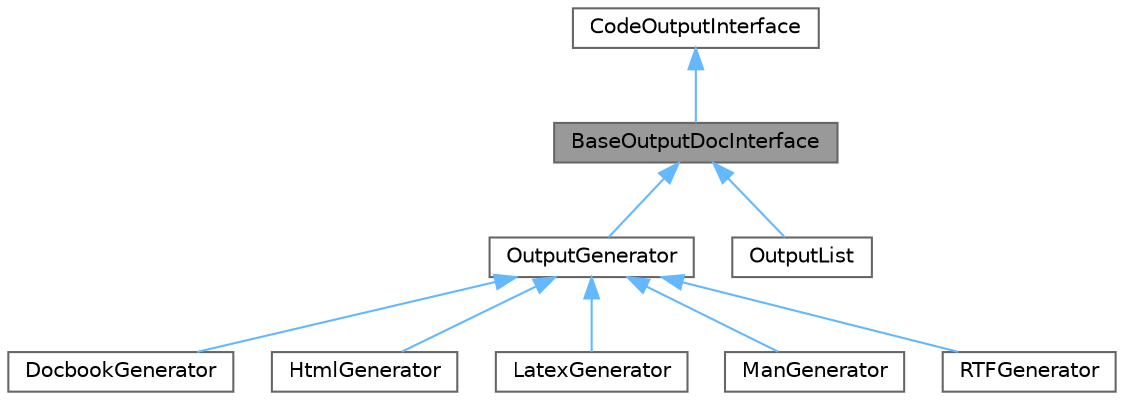digraph "BaseOutputDocInterface"
{
 // INTERACTIVE_SVG=YES
 // LATEX_PDF_SIZE
  bgcolor="transparent";
  edge [fontname=Helvetica,fontsize=10,labelfontname=Helvetica,labelfontsize=10];
  node [fontname=Helvetica,fontsize=10,shape=box,height=0.2,width=0.4];
  Node1 [label="BaseOutputDocInterface",height=0.2,width=0.4,color="gray40", fillcolor="grey60", style="filled", fontcolor="black",tooltip="Base Interface used for generating output outside of the comment blocks."];
  Node2 -> Node1 [dir="back",color="steelblue1",style="solid"];
  Node2 [label="CodeOutputInterface",height=0.2,width=0.4,color="gray40", fillcolor="white", style="filled",URL="$d5/d9c/class_code_output_interface.html",tooltip="Output interface for code parser."];
  Node1 -> Node3 [dir="back",color="steelblue1",style="solid"];
  Node3 [label="OutputGenerator",height=0.2,width=0.4,color="gray40", fillcolor="white", style="filled",URL="$d3/d8e/class_output_generator.html",tooltip="Abstract output generator."];
  Node3 -> Node4 [dir="back",color="steelblue1",style="solid"];
  Node4 [label="DocbookGenerator",height=0.2,width=0.4,color="gray40", fillcolor="white", style="filled",URL="$d1/d72/class_docbook_generator.html",tooltip=" "];
  Node3 -> Node5 [dir="back",color="steelblue1",style="solid"];
  Node5 [label="HtmlGenerator",height=0.2,width=0.4,color="gray40", fillcolor="white", style="filled",URL="$d7/d41/class_html_generator.html",tooltip="Generator for HTML output."];
  Node3 -> Node6 [dir="back",color="steelblue1",style="solid"];
  Node6 [label="LatexGenerator",height=0.2,width=0.4,color="gray40", fillcolor="white", style="filled",URL="$d3/d77/class_latex_generator.html",tooltip="Generator for LaTeX output."];
  Node3 -> Node7 [dir="back",color="steelblue1",style="solid"];
  Node7 [label="ManGenerator",height=0.2,width=0.4,color="gray40", fillcolor="white", style="filled",URL="$de/da5/class_man_generator.html",tooltip="Generator for Man page output."];
  Node3 -> Node8 [dir="back",color="steelblue1",style="solid"];
  Node8 [label="RTFGenerator",height=0.2,width=0.4,color="gray40", fillcolor="white", style="filled",URL="$d0/da4/class_r_t_f_generator.html",tooltip="Generator for RTF output."];
  Node1 -> Node9 [dir="back",color="steelblue1",style="solid"];
  Node9 [label="OutputList",height=0.2,width=0.4,color="gray40", fillcolor="white", style="filled",URL="$df/dc8/class_output_list.html",tooltip="Class representing a list of output generators that are written to in parallel."];
}
